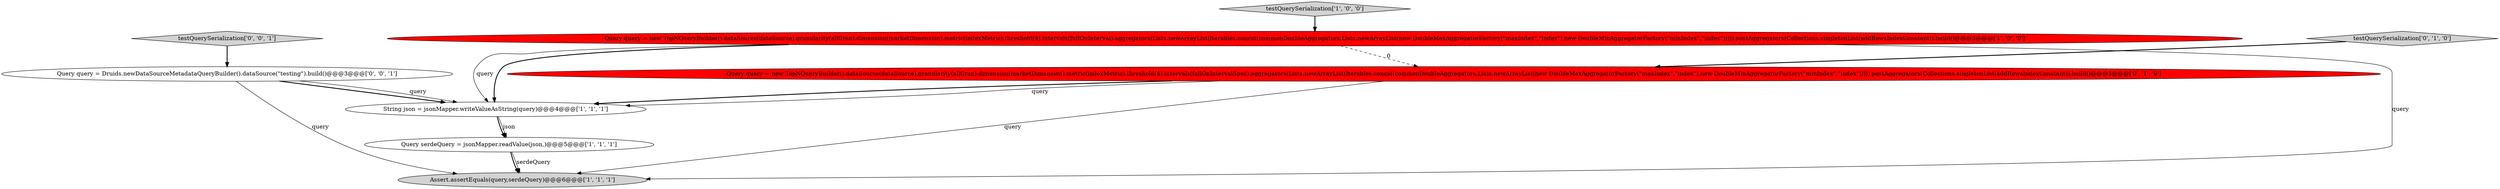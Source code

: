 digraph {
8 [style = filled, label = "Query query = Druids.newDataSourceMetadataQueryBuilder().dataSource(\"testing\").build()@@@3@@@['0', '0', '1']", fillcolor = white, shape = ellipse image = "AAA0AAABBB3BBB"];
3 [style = filled, label = "Query serdeQuery = jsonMapper.readValue(json,)@@@5@@@['1', '1', '1']", fillcolor = white, shape = ellipse image = "AAA0AAABBB1BBB"];
4 [style = filled, label = "testQuerySerialization['1', '0', '0']", fillcolor = lightgray, shape = diamond image = "AAA0AAABBB1BBB"];
7 [style = filled, label = "testQuerySerialization['0', '0', '1']", fillcolor = lightgray, shape = diamond image = "AAA0AAABBB3BBB"];
2 [style = filled, label = "String json = jsonMapper.writeValueAsString(query)@@@4@@@['1', '1', '1']", fillcolor = white, shape = ellipse image = "AAA0AAABBB1BBB"];
6 [style = filled, label = "Query query = new TopNQueryBuilder().dataSource(dataSource).granularity(allGran).dimension(marketDimension).metric(indexMetric).threshold(4).intervals(fullOnIntervalSpec).aggregators(Lists.newArrayList(Iterables.concat(commonDoubleAggregators,Lists.newArrayList(new DoubleMaxAggregatorFactory(\"maxIndex\",\"index\"),new DoubleMinAggregatorFactory(\"minIndex\",\"index\"))))).postAggregators(Collections.singletonList(addRowsIndexConstant)).build()@@@3@@@['0', '1', '0']", fillcolor = red, shape = ellipse image = "AAA1AAABBB2BBB"];
5 [style = filled, label = "testQuerySerialization['0', '1', '0']", fillcolor = lightgray, shape = diamond image = "AAA0AAABBB2BBB"];
1 [style = filled, label = "Query query = new TopNQueryBuilder().dataSource(dataSource).granularity(allGran).dimension(marketDimension).metric(indexMetric).threshold(4).intervals(fullOnInterval).aggregators(Lists.newArrayList(Iterables.concat(commonDoubleAggregators,Lists.newArrayList(new DoubleMaxAggregatorFactory(\"maxIndex\",\"index\"),new DoubleMinAggregatorFactory(\"minIndex\",\"index\"))))).postAggregators(Collections.singletonList(addRowsIndexConstant)).build()@@@3@@@['1', '0', '0']", fillcolor = red, shape = ellipse image = "AAA1AAABBB1BBB"];
0 [style = filled, label = "Assert.assertEquals(query,serdeQuery)@@@6@@@['1', '1', '1']", fillcolor = lightgray, shape = ellipse image = "AAA0AAABBB1BBB"];
3->0 [style = bold, label=""];
8->0 [style = solid, label="query"];
1->2 [style = bold, label=""];
6->2 [style = solid, label="query"];
4->1 [style = bold, label=""];
5->6 [style = bold, label=""];
8->2 [style = bold, label=""];
7->8 [style = bold, label=""];
1->6 [style = dashed, label="0"];
2->3 [style = solid, label="json"];
1->0 [style = solid, label="query"];
1->2 [style = solid, label="query"];
3->0 [style = solid, label="serdeQuery"];
2->3 [style = bold, label=""];
6->0 [style = solid, label="query"];
6->2 [style = bold, label=""];
8->2 [style = solid, label="query"];
}

